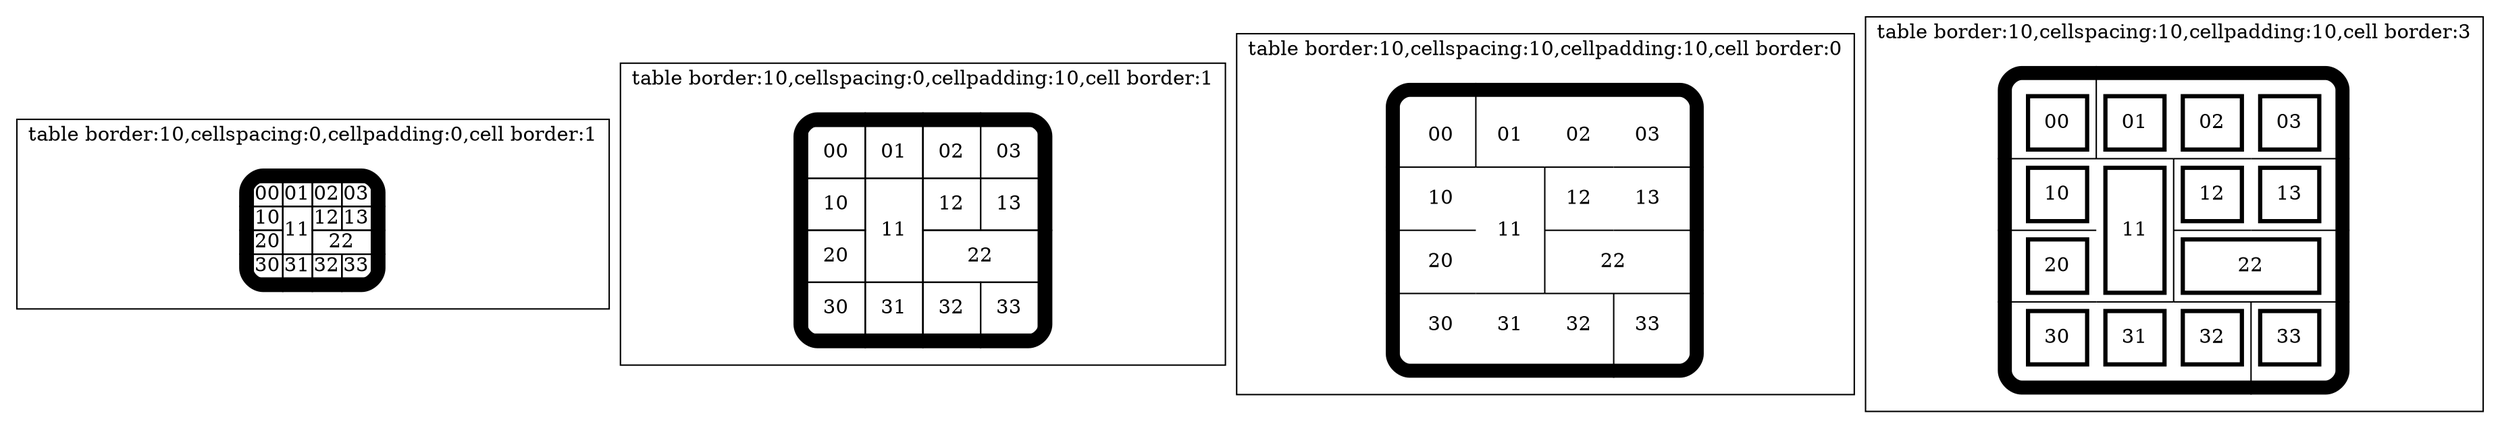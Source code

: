 digraph G {
 subgraph cluster_base{
 label = "table border:10,cellspacing:0,cellpadding:0,cell border:1";
 node [shape=plaintext]
 tbl1100 [label=<
 <TABLE rows="*" columns="*" border="10" cellborder="1" cellspacing="0" cellpadding="0" style="rounded">
  <TR><TD>00</TD><VR/><TD >01</TD><TD >02</TD><TD >03</TD></TR>
  <TR><TD >10</TD><TD  rowspan="2">11</TD><TD >12</TD><TD >13</TD></TR>
  <HR/>
  <TR><TD >20</TD><TD  colspan="2">22</TD></TR>
  <TR><TD >30</TD><TD >31</TD><TD >32</TD><TD >33</TD></TR>
</TABLE>>];
}
 subgraph cluster_table_border {
 label="table border:10,cellspacing:0,cellpadding:10,cell border:1";
 node [shape=plaintext]
 tbl1010 [label=<
 <TABLE border="10" columns="*" cellspacing="0" cellpadding="10" cellborder="1" style="rounded">
  <TR><TD >00</TD><TD >01</TD><TD >02</TD><TD >03</TD></TR>
  <TR><TD >10</TD><TD  rowspan="2">11</TD><TD >12</TD><TD >13</TD></TR>
  <HR/>
  <TR><TD >20</TD><TD  colspan="2">22</TD></TR>
  <TR><TD >30</TD><TD >31</TD><TD >32</TD><TD >33</TD></TR>
</TABLE>>];
}

 subgraph cluster_cellspacing {
 label="table border:10,cellspacing:10,cellpadding:10,cell border:0";
 node [shape=plaintext]
 tbl1110 [label=<
 <TABLE border="10" cellspacing="10" cellpadding="10" cellborder="0" rows="*" style="rounded">
  <TR><TD >00</TD><VR/><TD >01</TD><TD >02</TD><TD >03</TD></TR>
  <TR><TD >10</TD><TD  rowspan="2">11</TD><VR/><TD >12</TD><TD >13</TD></TR>
  <TR><TD >20</TD><TD  colspan="2">22</TD></TR>
  <TR><TD >30</TD><TD >31</TD><TD >32</TD><VR/><TD >33</TD></TR>
</TABLE>>];
}

 subgraph cluster_cellpadding {
 label="table border:10,cellspacing:10,cellpadding:10,cell border:3";
 node [shape=plaintext]
 tbl1111 [label=<
 <TABLE border="10" cellspacing="10" cellpadding="10" cellborder="3" rows="*" style="rounded">
  <TR><TD >00</TD><VR/><TD >01</TD><TD >02</TD><TD >03</TD></TR>
  <TR><TD >10</TD><TD  rowspan="2">11</TD><VR/><TD >12</TD><TD >13</TD></TR>
  <TR><TD >20</TD><TD  colspan="2">22</TD></TR>
  <TR><TD >30</TD><TD >31</TD><TD >32</TD><VR/><TD >33</TD></TR>
</TABLE>>];
}
} 
